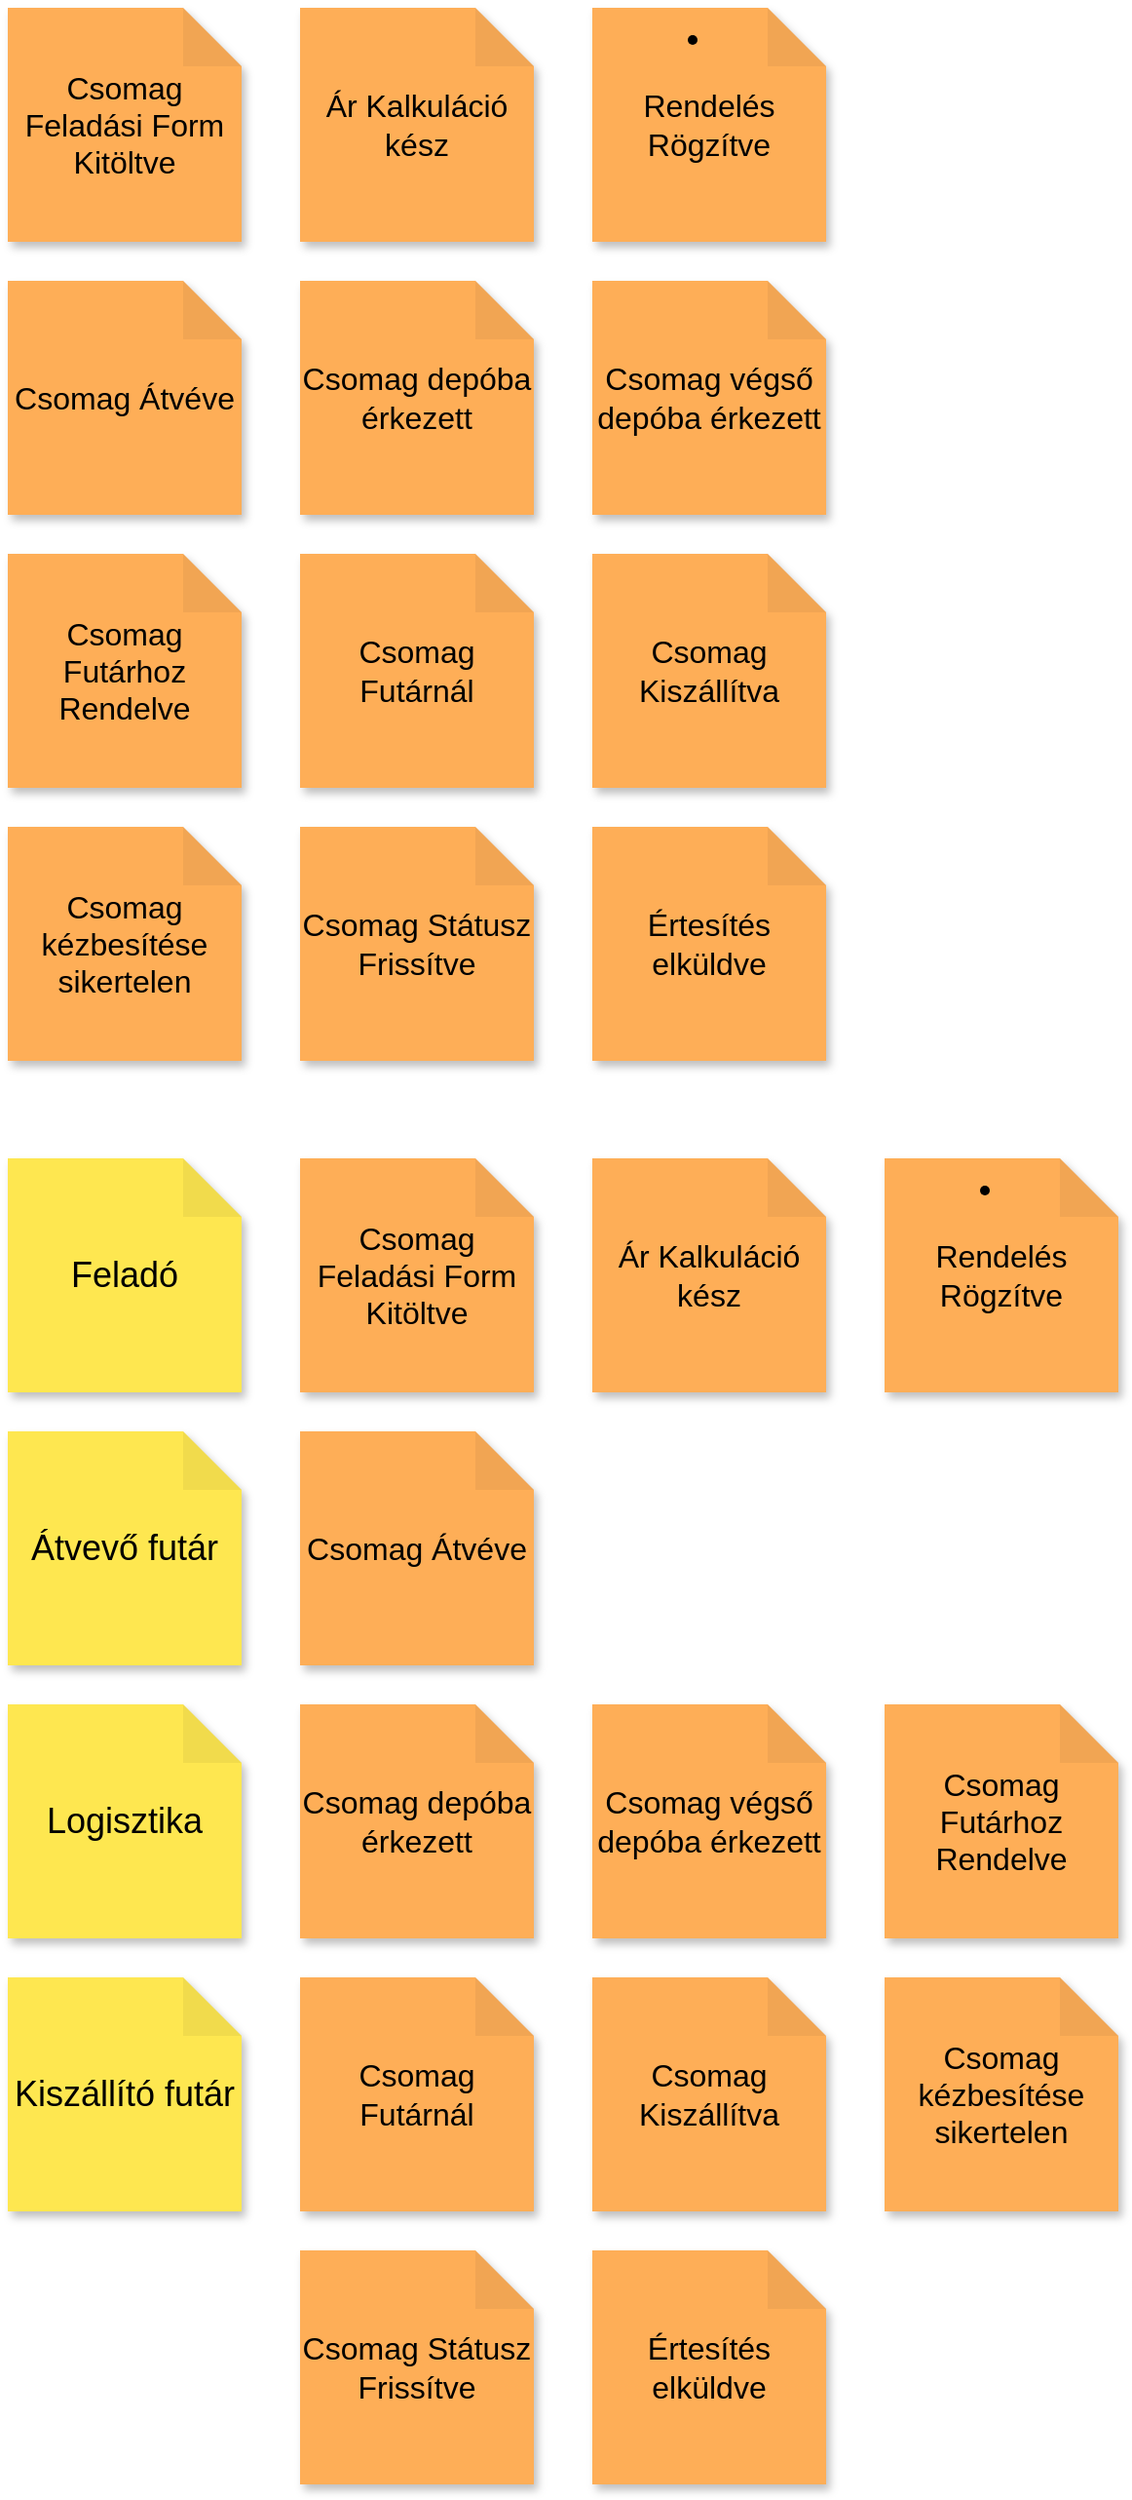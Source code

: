 <mxfile version="28.2.3">
  <diagram name="Page-1" id="tdrJWICteNO9RwJ1yDNZ">
    <mxGraphModel dx="1209" dy="1171" grid="1" gridSize="10" guides="1" tooltips="1" connect="1" arrows="1" fold="1" page="1" pageScale="1" pageWidth="3300" pageHeight="4681" math="0" shadow="0">
      <root>
        <mxCell id="0" />
        <mxCell id="1" parent="0" />
        <mxCell id="OkvGjO-pTR2yJRHpKqQb-2" value="Csomag Feladási Form Kitöltve" style="shape=note;whiteSpace=wrap;html=1;backgroundOutline=1;darkOpacity=0.05;fillColor=#feae57;strokeColor=none;fontSize=16;fontStyle=0;rotation=0;shadow=1;" vertex="1" parent="1">
          <mxGeometry x="90" y="90" width="120" height="120" as="geometry" />
        </mxCell>
        <mxCell id="OkvGjO-pTR2yJRHpKqQb-3" value="Ár Kalkuláció kész" style="shape=note;whiteSpace=wrap;html=1;backgroundOutline=1;darkOpacity=0.05;fillColor=#feae57;strokeColor=none;fontSize=16;fontStyle=0;rotation=0;shadow=1;" vertex="1" parent="1">
          <mxGeometry x="240" y="90" width="120" height="120" as="geometry" />
        </mxCell>
        <mxCell id="OkvGjO-pTR2yJRHpKqQb-4" value="&lt;li class=&quot;py-0 my-0 prose-p:pt-0 prose-p:mb-2 prose-p:my-0 [&amp;amp;&amp;gt;p]:pt-0 [&amp;amp;&amp;gt;p]:mb-2 [&amp;amp;&amp;gt;p]:my-0&quot;&gt;&lt;br/&gt;&lt;p class=&quot;my-2 [&amp;amp;+p]:mt-4 [&amp;amp;_strong:has(+br)]:inline-block [&amp;amp;_strong:has(+br)]:pb-2&quot;&gt;Rendelés Rögzítve&lt;/p&gt;&lt;br/&gt;&lt;/li&gt;" style="shape=note;whiteSpace=wrap;html=1;backgroundOutline=1;darkOpacity=0.05;fillColor=#feae57;strokeColor=none;fontSize=16;fontStyle=0;rotation=0;shadow=1;" vertex="1" parent="1">
          <mxGeometry x="390" y="90" width="120" height="120" as="geometry" />
        </mxCell>
        <mxCell id="OkvGjO-pTR2yJRHpKqQb-5" value="Csomag Átvéve" style="shape=note;whiteSpace=wrap;html=1;backgroundOutline=1;darkOpacity=0.05;fillColor=#feae57;strokeColor=none;fontSize=16;fontStyle=0;rotation=0;shadow=1;" vertex="1" parent="1">
          <mxGeometry x="90" y="230" width="120" height="120" as="geometry" />
        </mxCell>
        <mxCell id="OkvGjO-pTR2yJRHpKqQb-6" value="Csomag depóba érkezett" style="shape=note;whiteSpace=wrap;html=1;backgroundOutline=1;darkOpacity=0.05;fillColor=#feae57;strokeColor=none;fontSize=16;fontStyle=0;rotation=0;shadow=1;" vertex="1" parent="1">
          <mxGeometry x="240" y="230" width="120" height="120" as="geometry" />
        </mxCell>
        <mxCell id="OkvGjO-pTR2yJRHpKqQb-7" value="Csomag végső depóba érkezett" style="shape=note;whiteSpace=wrap;html=1;backgroundOutline=1;darkOpacity=0.05;fillColor=#feae57;strokeColor=none;fontSize=16;fontStyle=0;rotation=0;shadow=1;" vertex="1" parent="1">
          <mxGeometry x="390" y="230" width="120" height="120" as="geometry" />
        </mxCell>
        <mxCell id="OkvGjO-pTR2yJRHpKqQb-8" value="Csomag Futárhoz Rendelve" style="shape=note;whiteSpace=wrap;html=1;backgroundOutline=1;darkOpacity=0.05;fillColor=#feae57;strokeColor=none;fontSize=16;fontStyle=0;rotation=0;shadow=1;" vertex="1" parent="1">
          <mxGeometry x="90" y="370" width="120" height="120" as="geometry" />
        </mxCell>
        <mxCell id="OkvGjO-pTR2yJRHpKqQb-9" value="Csomag Futárnál" style="shape=note;whiteSpace=wrap;html=1;backgroundOutline=1;darkOpacity=0.05;fillColor=#feae57;strokeColor=none;fontSize=16;fontStyle=0;rotation=0;shadow=1;" vertex="1" parent="1">
          <mxGeometry x="240" y="370" width="120" height="120" as="geometry" />
        </mxCell>
        <mxCell id="OkvGjO-pTR2yJRHpKqQb-10" value="Csomag Kiszállítva" style="shape=note;whiteSpace=wrap;html=1;backgroundOutline=1;darkOpacity=0.05;fillColor=#feae57;strokeColor=none;fontSize=16;fontStyle=0;rotation=0;shadow=1;" vertex="1" parent="1">
          <mxGeometry x="390" y="370" width="120" height="120" as="geometry" />
        </mxCell>
        <mxCell id="OkvGjO-pTR2yJRHpKqQb-11" value="Csomag kézbesítése sikertelen" style="shape=note;whiteSpace=wrap;html=1;backgroundOutline=1;darkOpacity=0.05;fillColor=#feae57;strokeColor=none;fontSize=16;fontStyle=0;rotation=0;shadow=1;" vertex="1" parent="1">
          <mxGeometry x="90" y="510" width="120" height="120" as="geometry" />
        </mxCell>
        <mxCell id="OkvGjO-pTR2yJRHpKqQb-12" value="Csomag Státusz Frissítve" style="shape=note;whiteSpace=wrap;html=1;backgroundOutline=1;darkOpacity=0.05;fillColor=#feae57;strokeColor=none;fontSize=16;fontStyle=0;rotation=0;shadow=1;" vertex="1" parent="1">
          <mxGeometry x="240" y="510" width="120" height="120" as="geometry" />
        </mxCell>
        <mxCell id="OkvGjO-pTR2yJRHpKqQb-13" value="Értesítés elküldve" style="shape=note;whiteSpace=wrap;html=1;backgroundOutline=1;darkOpacity=0.05;fillColor=#feae57;strokeColor=none;fontSize=16;fontStyle=0;rotation=0;shadow=1;" vertex="1" parent="1">
          <mxGeometry x="390" y="510" width="120" height="120" as="geometry" />
        </mxCell>
        <mxCell id="OkvGjO-pTR2yJRHpKqQb-14" value="Feladó" style="shape=note;whiteSpace=wrap;html=1;backgroundOutline=1;darkOpacity=0.05;fillColor=#FEE750;strokeColor=none;fontSize=18;fontStyle=0;rotation=0;shadow=1;" vertex="1" parent="1">
          <mxGeometry x="90" y="680" width="120" height="120" as="geometry" />
        </mxCell>
        <mxCell id="OkvGjO-pTR2yJRHpKqQb-15" value="Csomag Feladási Form Kitöltve" style="shape=note;whiteSpace=wrap;html=1;backgroundOutline=1;darkOpacity=0.05;fillColor=#feae57;strokeColor=none;fontSize=16;fontStyle=0;rotation=0;shadow=1;" vertex="1" parent="1">
          <mxGeometry x="240" y="680" width="120" height="120" as="geometry" />
        </mxCell>
        <mxCell id="OkvGjO-pTR2yJRHpKqQb-16" value="Ár Kalkuláció kész" style="shape=note;whiteSpace=wrap;html=1;backgroundOutline=1;darkOpacity=0.05;fillColor=#feae57;strokeColor=none;fontSize=16;fontStyle=0;rotation=0;shadow=1;" vertex="1" parent="1">
          <mxGeometry x="390" y="680" width="120" height="120" as="geometry" />
        </mxCell>
        <mxCell id="OkvGjO-pTR2yJRHpKqQb-17" value="&lt;li class=&quot;py-0 my-0 prose-p:pt-0 prose-p:mb-2 prose-p:my-0 [&amp;amp;&amp;gt;p]:pt-0 [&amp;amp;&amp;gt;p]:mb-2 [&amp;amp;&amp;gt;p]:my-0&quot;&gt;&lt;br/&gt;&lt;p class=&quot;my-2 [&amp;amp;+p]:mt-4 [&amp;amp;_strong:has(+br)]:inline-block [&amp;amp;_strong:has(+br)]:pb-2&quot;&gt;Rendelés Rögzítve&lt;/p&gt;&lt;br/&gt;&lt;/li&gt;" style="shape=note;whiteSpace=wrap;html=1;backgroundOutline=1;darkOpacity=0.05;fillColor=#feae57;strokeColor=none;fontSize=16;fontStyle=0;rotation=0;shadow=1;" vertex="1" parent="1">
          <mxGeometry x="540" y="680" width="120" height="120" as="geometry" />
        </mxCell>
        <mxCell id="OkvGjO-pTR2yJRHpKqQb-18" value="Átvevő futár" style="shape=note;whiteSpace=wrap;html=1;backgroundOutline=1;darkOpacity=0.05;fillColor=#FEE750;strokeColor=none;fontSize=18;fontStyle=0;rotation=0;shadow=1;" vertex="1" parent="1">
          <mxGeometry x="90" y="820" width="120" height="120" as="geometry" />
        </mxCell>
        <mxCell id="OkvGjO-pTR2yJRHpKqQb-19" value="Csomag Átvéve" style="shape=note;whiteSpace=wrap;html=1;backgroundOutline=1;darkOpacity=0.05;fillColor=#feae57;strokeColor=none;fontSize=16;fontStyle=0;rotation=0;shadow=1;" vertex="1" parent="1">
          <mxGeometry x="240" y="820" width="120" height="120" as="geometry" />
        </mxCell>
        <mxCell id="OkvGjO-pTR2yJRHpKqQb-20" value="Logisztika" style="shape=note;whiteSpace=wrap;html=1;backgroundOutline=1;darkOpacity=0.05;fillColor=#FEE750;strokeColor=none;fontSize=18;fontStyle=0;rotation=0;shadow=1;" vertex="1" parent="1">
          <mxGeometry x="90" y="960" width="120" height="120" as="geometry" />
        </mxCell>
        <mxCell id="OkvGjO-pTR2yJRHpKqQb-21" value="Csomag depóba érkezett" style="shape=note;whiteSpace=wrap;html=1;backgroundOutline=1;darkOpacity=0.05;fillColor=#feae57;strokeColor=none;fontSize=16;fontStyle=0;rotation=0;shadow=1;" vertex="1" parent="1">
          <mxGeometry x="240" y="960" width="120" height="120" as="geometry" />
        </mxCell>
        <mxCell id="OkvGjO-pTR2yJRHpKqQb-22" value="Csomag végső depóba érkezett" style="shape=note;whiteSpace=wrap;html=1;backgroundOutline=1;darkOpacity=0.05;fillColor=#feae57;strokeColor=none;fontSize=16;fontStyle=0;rotation=0;shadow=1;" vertex="1" parent="1">
          <mxGeometry x="390" y="960" width="120" height="120" as="geometry" />
        </mxCell>
        <mxCell id="OkvGjO-pTR2yJRHpKqQb-23" value="Csomag Futárhoz Rendelve" style="shape=note;whiteSpace=wrap;html=1;backgroundOutline=1;darkOpacity=0.05;fillColor=#feae57;strokeColor=none;fontSize=16;fontStyle=0;rotation=0;shadow=1;" vertex="1" parent="1">
          <mxGeometry x="540" y="960" width="120" height="120" as="geometry" />
        </mxCell>
        <mxCell id="OkvGjO-pTR2yJRHpKqQb-24" value="Kiszállító futár" style="shape=note;whiteSpace=wrap;html=1;backgroundOutline=1;darkOpacity=0.05;fillColor=#FEE750;strokeColor=none;fontSize=18;fontStyle=0;rotation=0;shadow=1;" vertex="1" parent="1">
          <mxGeometry x="90" y="1100" width="120" height="120" as="geometry" />
        </mxCell>
        <mxCell id="OkvGjO-pTR2yJRHpKqQb-25" value="Csomag Futárnál" style="shape=note;whiteSpace=wrap;html=1;backgroundOutline=1;darkOpacity=0.05;fillColor=#feae57;strokeColor=none;fontSize=16;fontStyle=0;rotation=0;shadow=1;" vertex="1" parent="1">
          <mxGeometry x="240" y="1100" width="120" height="120" as="geometry" />
        </mxCell>
        <mxCell id="OkvGjO-pTR2yJRHpKqQb-26" value="Csomag Kiszállítva" style="shape=note;whiteSpace=wrap;html=1;backgroundOutline=1;darkOpacity=0.05;fillColor=#feae57;strokeColor=none;fontSize=16;fontStyle=0;rotation=0;shadow=1;" vertex="1" parent="1">
          <mxGeometry x="390" y="1100" width="120" height="120" as="geometry" />
        </mxCell>
        <mxCell id="OkvGjO-pTR2yJRHpKqQb-27" value="Csomag kézbesítése sikertelen" style="shape=note;whiteSpace=wrap;html=1;backgroundOutline=1;darkOpacity=0.05;fillColor=#feae57;strokeColor=none;fontSize=16;fontStyle=0;rotation=0;shadow=1;" vertex="1" parent="1">
          <mxGeometry x="540" y="1100" width="120" height="120" as="geometry" />
        </mxCell>
        <mxCell id="OkvGjO-pTR2yJRHpKqQb-28" value="Csomag Státusz Frissítve" style="shape=note;whiteSpace=wrap;html=1;backgroundOutline=1;darkOpacity=0.05;fillColor=#feae57;strokeColor=none;fontSize=16;fontStyle=0;rotation=0;shadow=1;" vertex="1" parent="1">
          <mxGeometry x="240" y="1240" width="120" height="120" as="geometry" />
        </mxCell>
        <mxCell id="OkvGjO-pTR2yJRHpKqQb-29" value="Értesítés elküldve" style="shape=note;whiteSpace=wrap;html=1;backgroundOutline=1;darkOpacity=0.05;fillColor=#feae57;strokeColor=none;fontSize=16;fontStyle=0;rotation=0;shadow=1;" vertex="1" parent="1">
          <mxGeometry x="390" y="1240" width="120" height="120" as="geometry" />
        </mxCell>
      </root>
    </mxGraphModel>
  </diagram>
</mxfile>
